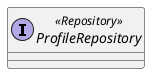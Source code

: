 @startuml
'https://plantuml.com/class-diagram

interface ProfileRepository<<Repository>> {}

@enduml